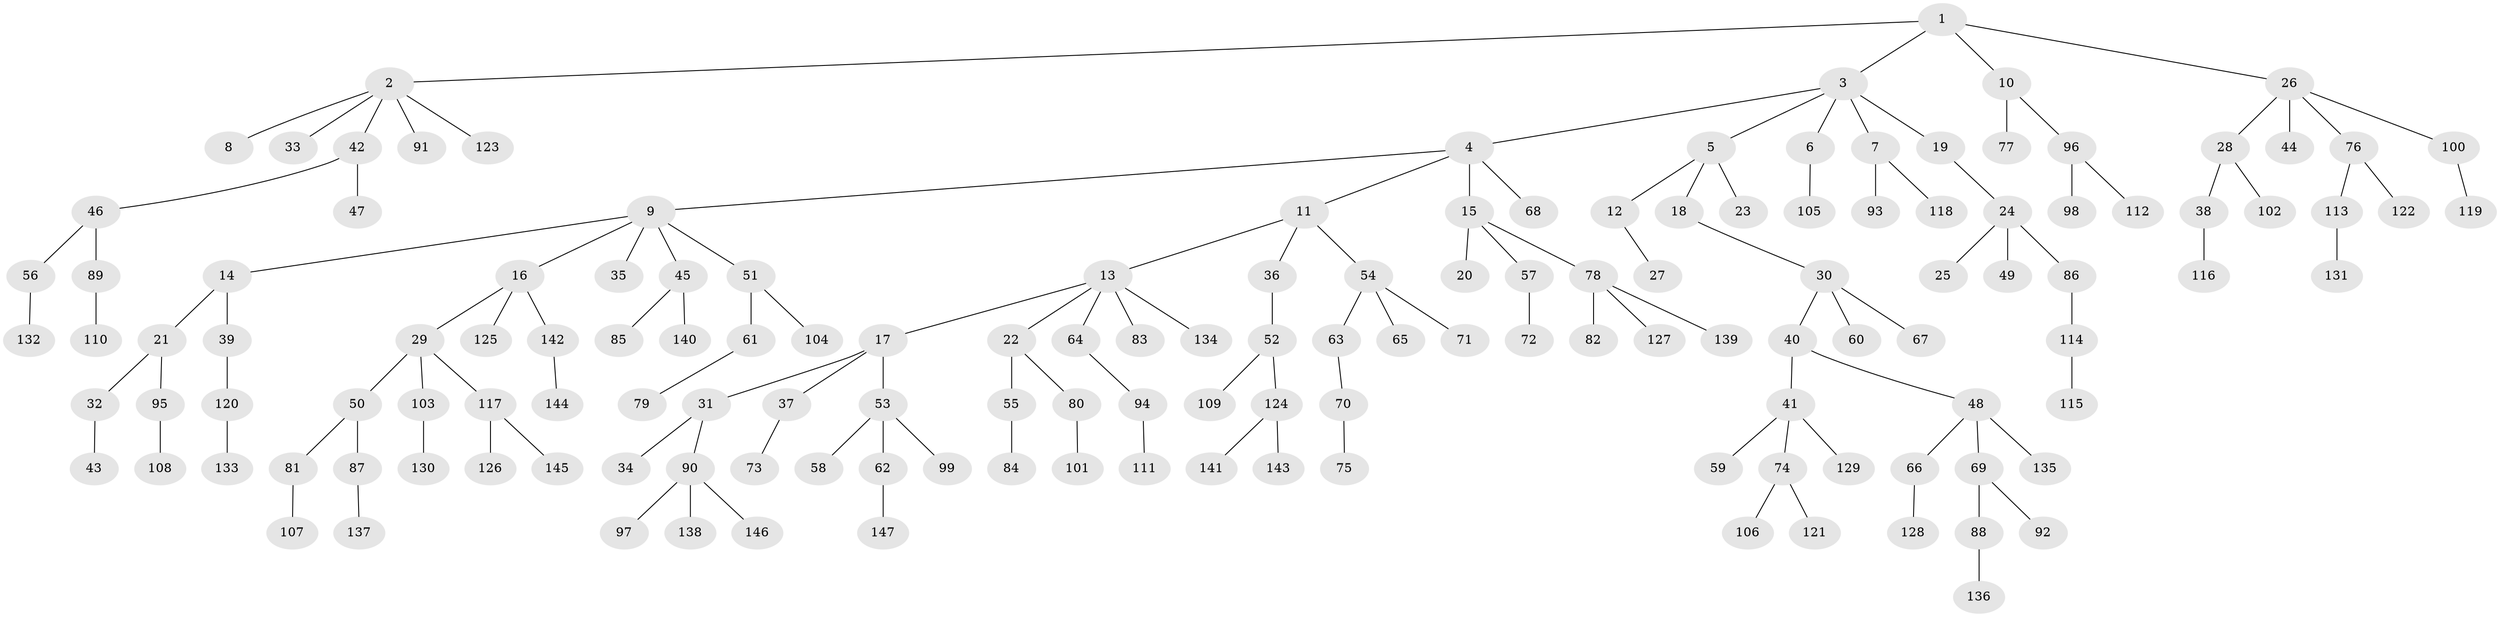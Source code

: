 // coarse degree distribution, {4: 0.08571428571428572, 5: 0.0380952380952381, 9: 0.009523809523809525, 2: 0.17142857142857143, 1: 0.5619047619047619, 6: 0.01904761904761905, 3: 0.11428571428571428}
// Generated by graph-tools (version 1.1) at 2025/42/03/06/25 10:42:03]
// undirected, 147 vertices, 146 edges
graph export_dot {
graph [start="1"]
  node [color=gray90,style=filled];
  1;
  2;
  3;
  4;
  5;
  6;
  7;
  8;
  9;
  10;
  11;
  12;
  13;
  14;
  15;
  16;
  17;
  18;
  19;
  20;
  21;
  22;
  23;
  24;
  25;
  26;
  27;
  28;
  29;
  30;
  31;
  32;
  33;
  34;
  35;
  36;
  37;
  38;
  39;
  40;
  41;
  42;
  43;
  44;
  45;
  46;
  47;
  48;
  49;
  50;
  51;
  52;
  53;
  54;
  55;
  56;
  57;
  58;
  59;
  60;
  61;
  62;
  63;
  64;
  65;
  66;
  67;
  68;
  69;
  70;
  71;
  72;
  73;
  74;
  75;
  76;
  77;
  78;
  79;
  80;
  81;
  82;
  83;
  84;
  85;
  86;
  87;
  88;
  89;
  90;
  91;
  92;
  93;
  94;
  95;
  96;
  97;
  98;
  99;
  100;
  101;
  102;
  103;
  104;
  105;
  106;
  107;
  108;
  109;
  110;
  111;
  112;
  113;
  114;
  115;
  116;
  117;
  118;
  119;
  120;
  121;
  122;
  123;
  124;
  125;
  126;
  127;
  128;
  129;
  130;
  131;
  132;
  133;
  134;
  135;
  136;
  137;
  138;
  139;
  140;
  141;
  142;
  143;
  144;
  145;
  146;
  147;
  1 -- 2;
  1 -- 3;
  1 -- 10;
  1 -- 26;
  2 -- 8;
  2 -- 33;
  2 -- 42;
  2 -- 91;
  2 -- 123;
  3 -- 4;
  3 -- 5;
  3 -- 6;
  3 -- 7;
  3 -- 19;
  4 -- 9;
  4 -- 11;
  4 -- 15;
  4 -- 68;
  5 -- 12;
  5 -- 18;
  5 -- 23;
  6 -- 105;
  7 -- 93;
  7 -- 118;
  9 -- 14;
  9 -- 16;
  9 -- 35;
  9 -- 45;
  9 -- 51;
  10 -- 77;
  10 -- 96;
  11 -- 13;
  11 -- 36;
  11 -- 54;
  12 -- 27;
  13 -- 17;
  13 -- 22;
  13 -- 64;
  13 -- 83;
  13 -- 134;
  14 -- 21;
  14 -- 39;
  15 -- 20;
  15 -- 57;
  15 -- 78;
  16 -- 29;
  16 -- 125;
  16 -- 142;
  17 -- 31;
  17 -- 37;
  17 -- 53;
  18 -- 30;
  19 -- 24;
  21 -- 32;
  21 -- 95;
  22 -- 55;
  22 -- 80;
  24 -- 25;
  24 -- 49;
  24 -- 86;
  26 -- 28;
  26 -- 44;
  26 -- 76;
  26 -- 100;
  28 -- 38;
  28 -- 102;
  29 -- 50;
  29 -- 103;
  29 -- 117;
  30 -- 40;
  30 -- 60;
  30 -- 67;
  31 -- 34;
  31 -- 90;
  32 -- 43;
  36 -- 52;
  37 -- 73;
  38 -- 116;
  39 -- 120;
  40 -- 41;
  40 -- 48;
  41 -- 59;
  41 -- 74;
  41 -- 129;
  42 -- 46;
  42 -- 47;
  45 -- 85;
  45 -- 140;
  46 -- 56;
  46 -- 89;
  48 -- 66;
  48 -- 69;
  48 -- 135;
  50 -- 81;
  50 -- 87;
  51 -- 61;
  51 -- 104;
  52 -- 109;
  52 -- 124;
  53 -- 58;
  53 -- 62;
  53 -- 99;
  54 -- 63;
  54 -- 65;
  54 -- 71;
  55 -- 84;
  56 -- 132;
  57 -- 72;
  61 -- 79;
  62 -- 147;
  63 -- 70;
  64 -- 94;
  66 -- 128;
  69 -- 88;
  69 -- 92;
  70 -- 75;
  74 -- 106;
  74 -- 121;
  76 -- 113;
  76 -- 122;
  78 -- 82;
  78 -- 127;
  78 -- 139;
  80 -- 101;
  81 -- 107;
  86 -- 114;
  87 -- 137;
  88 -- 136;
  89 -- 110;
  90 -- 97;
  90 -- 138;
  90 -- 146;
  94 -- 111;
  95 -- 108;
  96 -- 98;
  96 -- 112;
  100 -- 119;
  103 -- 130;
  113 -- 131;
  114 -- 115;
  117 -- 126;
  117 -- 145;
  120 -- 133;
  124 -- 141;
  124 -- 143;
  142 -- 144;
}
